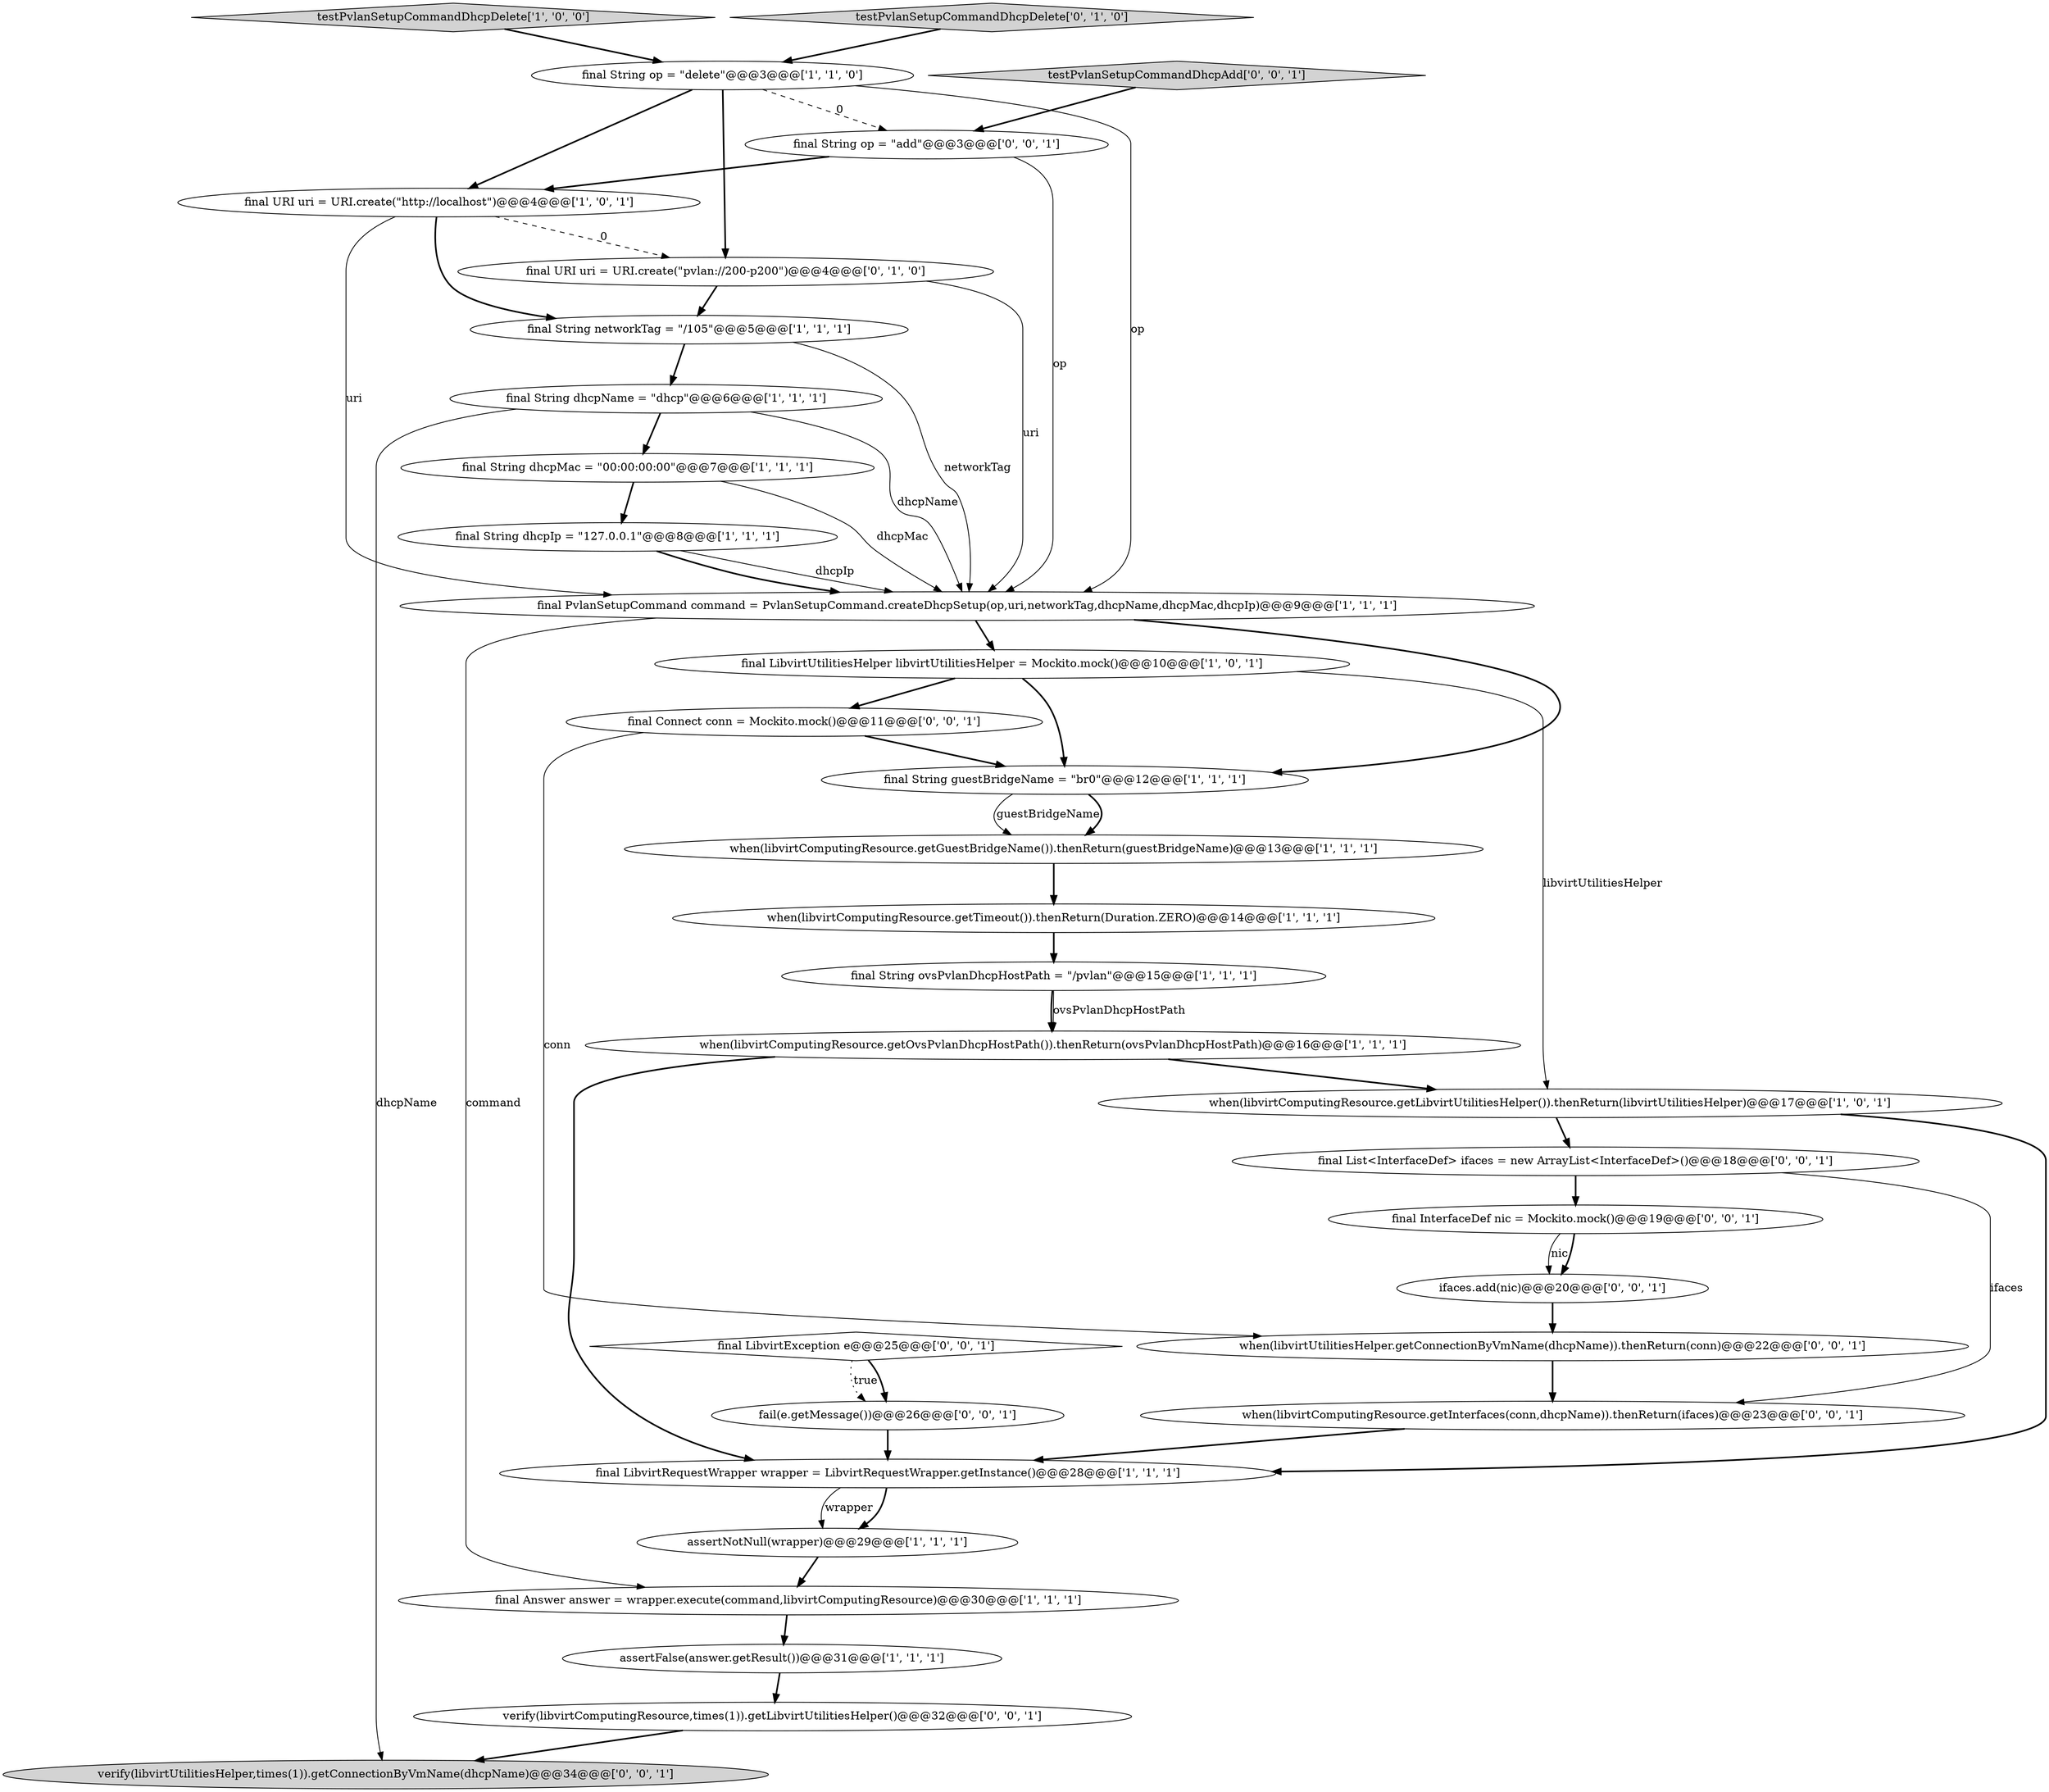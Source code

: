 digraph {
27 [style = filled, label = "verify(libvirtComputingResource,times(1)).getLibvirtUtilitiesHelper()@@@32@@@['0', '0', '1']", fillcolor = white, shape = ellipse image = "AAA0AAABBB3BBB"];
31 [style = filled, label = "when(libvirtComputingResource.getInterfaces(conn,dhcpName)).thenReturn(ifaces)@@@23@@@['0', '0', '1']", fillcolor = white, shape = ellipse image = "AAA0AAABBB3BBB"];
7 [style = filled, label = "final String op = \"delete\"@@@3@@@['1', '1', '0']", fillcolor = white, shape = ellipse image = "AAA0AAABBB1BBB"];
1 [style = filled, label = "final URI uri = URI.create(\"http://localhost\")@@@4@@@['1', '0', '1']", fillcolor = white, shape = ellipse image = "AAA0AAABBB1BBB"];
2 [style = filled, label = "when(libvirtComputingResource.getTimeout()).thenReturn(Duration.ZERO)@@@14@@@['1', '1', '1']", fillcolor = white, shape = ellipse image = "AAA0AAABBB1BBB"];
9 [style = filled, label = "testPvlanSetupCommandDhcpDelete['1', '0', '0']", fillcolor = lightgray, shape = diamond image = "AAA0AAABBB1BBB"];
21 [style = filled, label = "final InterfaceDef nic = Mockito.mock()@@@19@@@['0', '0', '1']", fillcolor = white, shape = ellipse image = "AAA0AAABBB3BBB"];
12 [style = filled, label = "assertFalse(answer.getResult())@@@31@@@['1', '1', '1']", fillcolor = white, shape = ellipse image = "AAA0AAABBB1BBB"];
28 [style = filled, label = "final String op = \"add\"@@@3@@@['0', '0', '1']", fillcolor = white, shape = ellipse image = "AAA0AAABBB3BBB"];
30 [style = filled, label = "final Connect conn = Mockito.mock()@@@11@@@['0', '0', '1']", fillcolor = white, shape = ellipse image = "AAA0AAABBB3BBB"];
10 [style = filled, label = "final LibvirtRequestWrapper wrapper = LibvirtRequestWrapper.getInstance()@@@28@@@['1', '1', '1']", fillcolor = white, shape = ellipse image = "AAA0AAABBB1BBB"];
11 [style = filled, label = "final PvlanSetupCommand command = PvlanSetupCommand.createDhcpSetup(op,uri,networkTag,dhcpName,dhcpMac,dhcpIp)@@@9@@@['1', '1', '1']", fillcolor = white, shape = ellipse image = "AAA0AAABBB1BBB"];
23 [style = filled, label = "when(libvirtUtilitiesHelper.getConnectionByVmName(dhcpName)).thenReturn(conn)@@@22@@@['0', '0', '1']", fillcolor = white, shape = ellipse image = "AAA0AAABBB3BBB"];
25 [style = filled, label = "testPvlanSetupCommandDhcpAdd['0', '0', '1']", fillcolor = lightgray, shape = diamond image = "AAA0AAABBB3BBB"];
14 [style = filled, label = "when(libvirtComputingResource.getOvsPvlanDhcpHostPath()).thenReturn(ovsPvlanDhcpHostPath)@@@16@@@['1', '1', '1']", fillcolor = white, shape = ellipse image = "AAA0AAABBB1BBB"];
18 [style = filled, label = "final String networkTag = \"/105\"@@@5@@@['1', '1', '1']", fillcolor = white, shape = ellipse image = "AAA0AAABBB1BBB"];
15 [style = filled, label = "when(libvirtComputingResource.getLibvirtUtilitiesHelper()).thenReturn(libvirtUtilitiesHelper)@@@17@@@['1', '0', '1']", fillcolor = white, shape = ellipse image = "AAA0AAABBB1BBB"];
29 [style = filled, label = "ifaces.add(nic)@@@20@@@['0', '0', '1']", fillcolor = white, shape = ellipse image = "AAA0AAABBB3BBB"];
5 [style = filled, label = "final String ovsPvlanDhcpHostPath = \"/pvlan\"@@@15@@@['1', '1', '1']", fillcolor = white, shape = ellipse image = "AAA0AAABBB1BBB"];
24 [style = filled, label = "final LibvirtException e@@@25@@@['0', '0', '1']", fillcolor = white, shape = diamond image = "AAA0AAABBB3BBB"];
0 [style = filled, label = "final String dhcpName = \"dhcp\"@@@6@@@['1', '1', '1']", fillcolor = white, shape = ellipse image = "AAA0AAABBB1BBB"];
8 [style = filled, label = "assertNotNull(wrapper)@@@29@@@['1', '1', '1']", fillcolor = white, shape = ellipse image = "AAA0AAABBB1BBB"];
3 [style = filled, label = "when(libvirtComputingResource.getGuestBridgeName()).thenReturn(guestBridgeName)@@@13@@@['1', '1', '1']", fillcolor = white, shape = ellipse image = "AAA0AAABBB1BBB"];
16 [style = filled, label = "final LibvirtUtilitiesHelper libvirtUtilitiesHelper = Mockito.mock()@@@10@@@['1', '0', '1']", fillcolor = white, shape = ellipse image = "AAA0AAABBB1BBB"];
6 [style = filled, label = "final String dhcpMac = \"00:00:00:00\"@@@7@@@['1', '1', '1']", fillcolor = white, shape = ellipse image = "AAA0AAABBB1BBB"];
20 [style = filled, label = "testPvlanSetupCommandDhcpDelete['0', '1', '0']", fillcolor = lightgray, shape = diamond image = "AAA0AAABBB2BBB"];
4 [style = filled, label = "final String guestBridgeName = \"br0\"@@@12@@@['1', '1', '1']", fillcolor = white, shape = ellipse image = "AAA0AAABBB1BBB"];
22 [style = filled, label = "final List<InterfaceDef> ifaces = new ArrayList<InterfaceDef>()@@@18@@@['0', '0', '1']", fillcolor = white, shape = ellipse image = "AAA0AAABBB3BBB"];
26 [style = filled, label = "fail(e.getMessage())@@@26@@@['0', '0', '1']", fillcolor = white, shape = ellipse image = "AAA0AAABBB3BBB"];
19 [style = filled, label = "final URI uri = URI.create(\"pvlan://200-p200\")@@@4@@@['0', '1', '0']", fillcolor = white, shape = ellipse image = "AAA1AAABBB2BBB"];
17 [style = filled, label = "final String dhcpIp = \"127.0.0.1\"@@@8@@@['1', '1', '1']", fillcolor = white, shape = ellipse image = "AAA0AAABBB1BBB"];
32 [style = filled, label = "verify(libvirtUtilitiesHelper,times(1)).getConnectionByVmName(dhcpName)@@@34@@@['0', '0', '1']", fillcolor = lightgray, shape = ellipse image = "AAA0AAABBB3BBB"];
13 [style = filled, label = "final Answer answer = wrapper.execute(command,libvirtComputingResource)@@@30@@@['1', '1', '1']", fillcolor = white, shape = ellipse image = "AAA0AAABBB1BBB"];
0->6 [style = bold, label=""];
5->14 [style = bold, label=""];
12->27 [style = bold, label=""];
11->4 [style = bold, label=""];
28->11 [style = solid, label="op"];
5->14 [style = solid, label="ovsPvlanDhcpHostPath"];
16->4 [style = bold, label=""];
20->7 [style = bold, label=""];
31->10 [style = bold, label=""];
21->29 [style = solid, label="nic"];
3->2 [style = bold, label=""];
7->11 [style = solid, label="op"];
24->26 [style = dotted, label="true"];
7->28 [style = dashed, label="0"];
2->5 [style = bold, label=""];
16->15 [style = solid, label="libvirtUtilitiesHelper"];
10->8 [style = bold, label=""];
10->8 [style = solid, label="wrapper"];
27->32 [style = bold, label=""];
1->18 [style = bold, label=""];
6->17 [style = bold, label=""];
15->22 [style = bold, label=""];
11->16 [style = bold, label=""];
26->10 [style = bold, label=""];
18->11 [style = solid, label="networkTag"];
21->29 [style = bold, label=""];
0->32 [style = solid, label="dhcpName"];
29->23 [style = bold, label=""];
23->31 [style = bold, label=""];
17->11 [style = solid, label="dhcpIp"];
1->19 [style = dashed, label="0"];
13->12 [style = bold, label=""];
25->28 [style = bold, label=""];
28->1 [style = bold, label=""];
22->31 [style = solid, label="ifaces"];
4->3 [style = solid, label="guestBridgeName"];
8->13 [style = bold, label=""];
30->4 [style = bold, label=""];
17->11 [style = bold, label=""];
1->11 [style = solid, label="uri"];
30->23 [style = solid, label="conn"];
22->21 [style = bold, label=""];
7->1 [style = bold, label=""];
7->19 [style = bold, label=""];
16->30 [style = bold, label=""];
11->13 [style = solid, label="command"];
6->11 [style = solid, label="dhcpMac"];
14->10 [style = bold, label=""];
14->15 [style = bold, label=""];
19->18 [style = bold, label=""];
4->3 [style = bold, label=""];
15->10 [style = bold, label=""];
24->26 [style = bold, label=""];
0->11 [style = solid, label="dhcpName"];
19->11 [style = solid, label="uri"];
18->0 [style = bold, label=""];
9->7 [style = bold, label=""];
}

